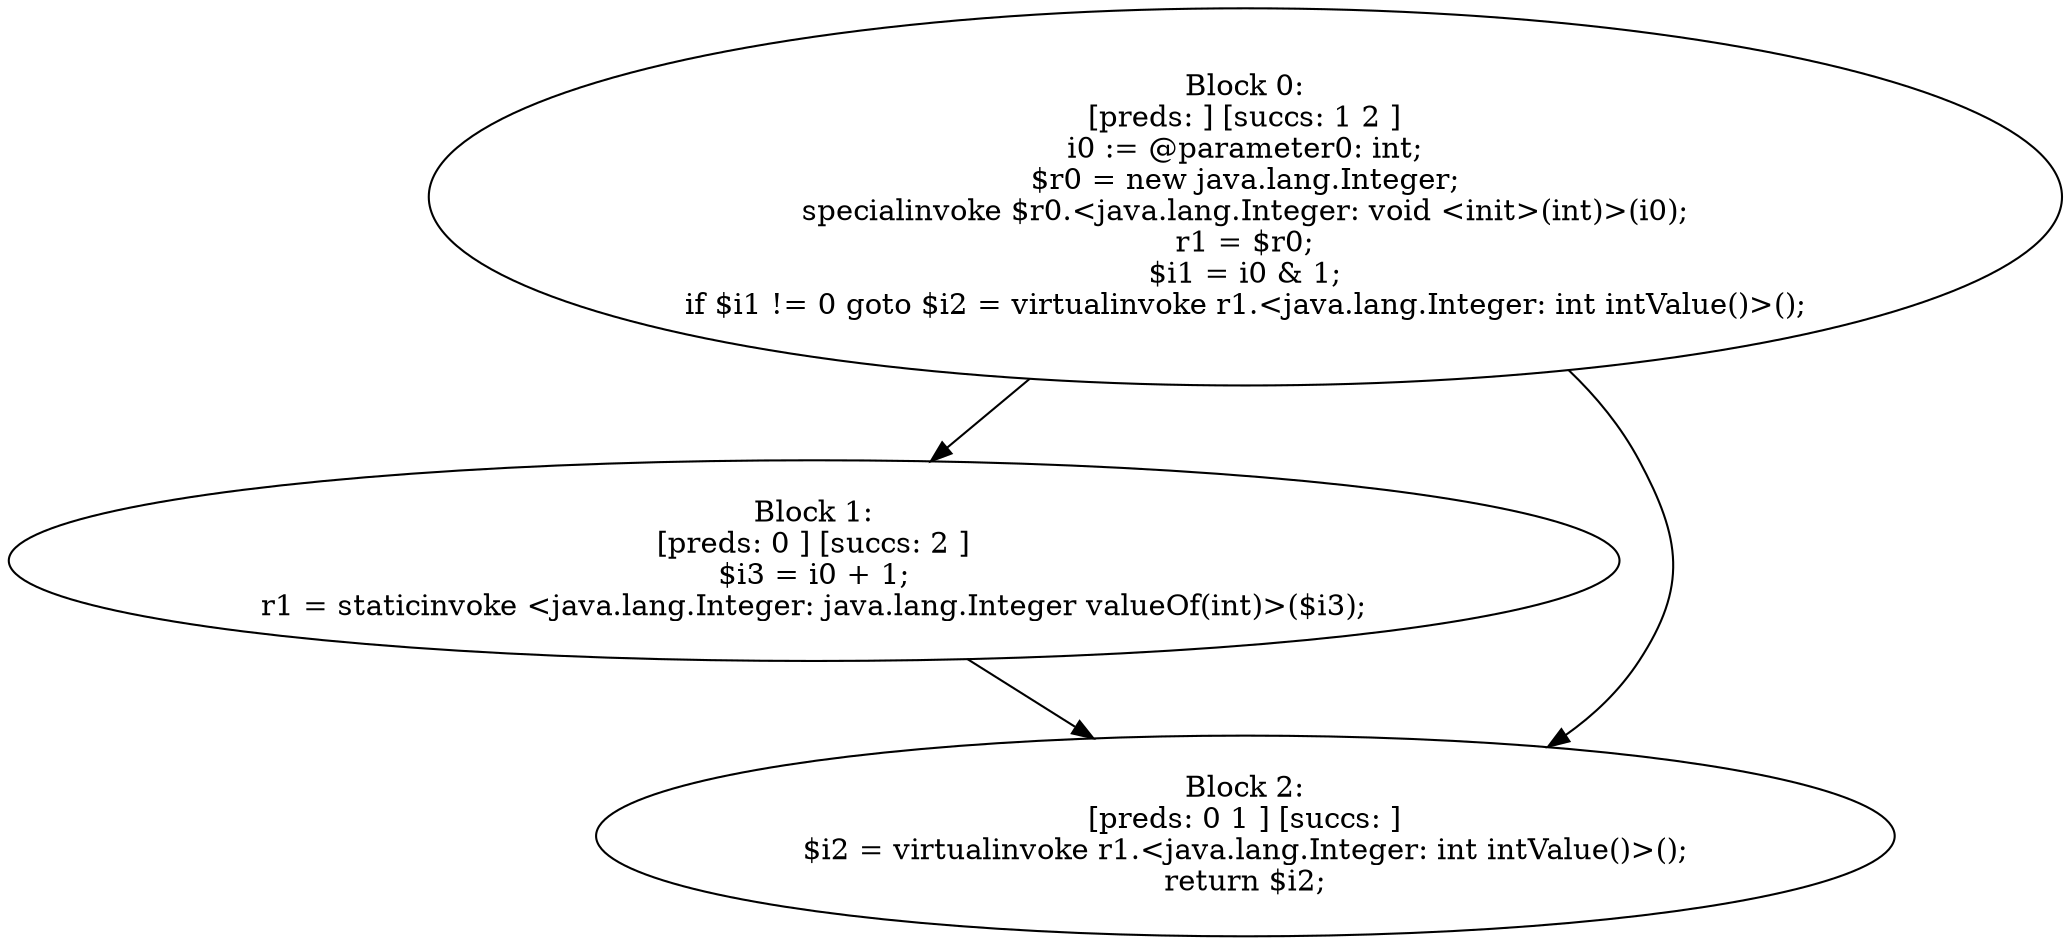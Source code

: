digraph "unitGraph" {
    "Block 0:
[preds: ] [succs: 1 2 ]
i0 := @parameter0: int;
$r0 = new java.lang.Integer;
specialinvoke $r0.<java.lang.Integer: void <init>(int)>(i0);
r1 = $r0;
$i1 = i0 & 1;
if $i1 != 0 goto $i2 = virtualinvoke r1.<java.lang.Integer: int intValue()>();
"
    "Block 1:
[preds: 0 ] [succs: 2 ]
$i3 = i0 + 1;
r1 = staticinvoke <java.lang.Integer: java.lang.Integer valueOf(int)>($i3);
"
    "Block 2:
[preds: 0 1 ] [succs: ]
$i2 = virtualinvoke r1.<java.lang.Integer: int intValue()>();
return $i2;
"
    "Block 0:
[preds: ] [succs: 1 2 ]
i0 := @parameter0: int;
$r0 = new java.lang.Integer;
specialinvoke $r0.<java.lang.Integer: void <init>(int)>(i0);
r1 = $r0;
$i1 = i0 & 1;
if $i1 != 0 goto $i2 = virtualinvoke r1.<java.lang.Integer: int intValue()>();
"->"Block 1:
[preds: 0 ] [succs: 2 ]
$i3 = i0 + 1;
r1 = staticinvoke <java.lang.Integer: java.lang.Integer valueOf(int)>($i3);
";
    "Block 0:
[preds: ] [succs: 1 2 ]
i0 := @parameter0: int;
$r0 = new java.lang.Integer;
specialinvoke $r0.<java.lang.Integer: void <init>(int)>(i0);
r1 = $r0;
$i1 = i0 & 1;
if $i1 != 0 goto $i2 = virtualinvoke r1.<java.lang.Integer: int intValue()>();
"->"Block 2:
[preds: 0 1 ] [succs: ]
$i2 = virtualinvoke r1.<java.lang.Integer: int intValue()>();
return $i2;
";
    "Block 1:
[preds: 0 ] [succs: 2 ]
$i3 = i0 + 1;
r1 = staticinvoke <java.lang.Integer: java.lang.Integer valueOf(int)>($i3);
"->"Block 2:
[preds: 0 1 ] [succs: ]
$i2 = virtualinvoke r1.<java.lang.Integer: int intValue()>();
return $i2;
";
}
